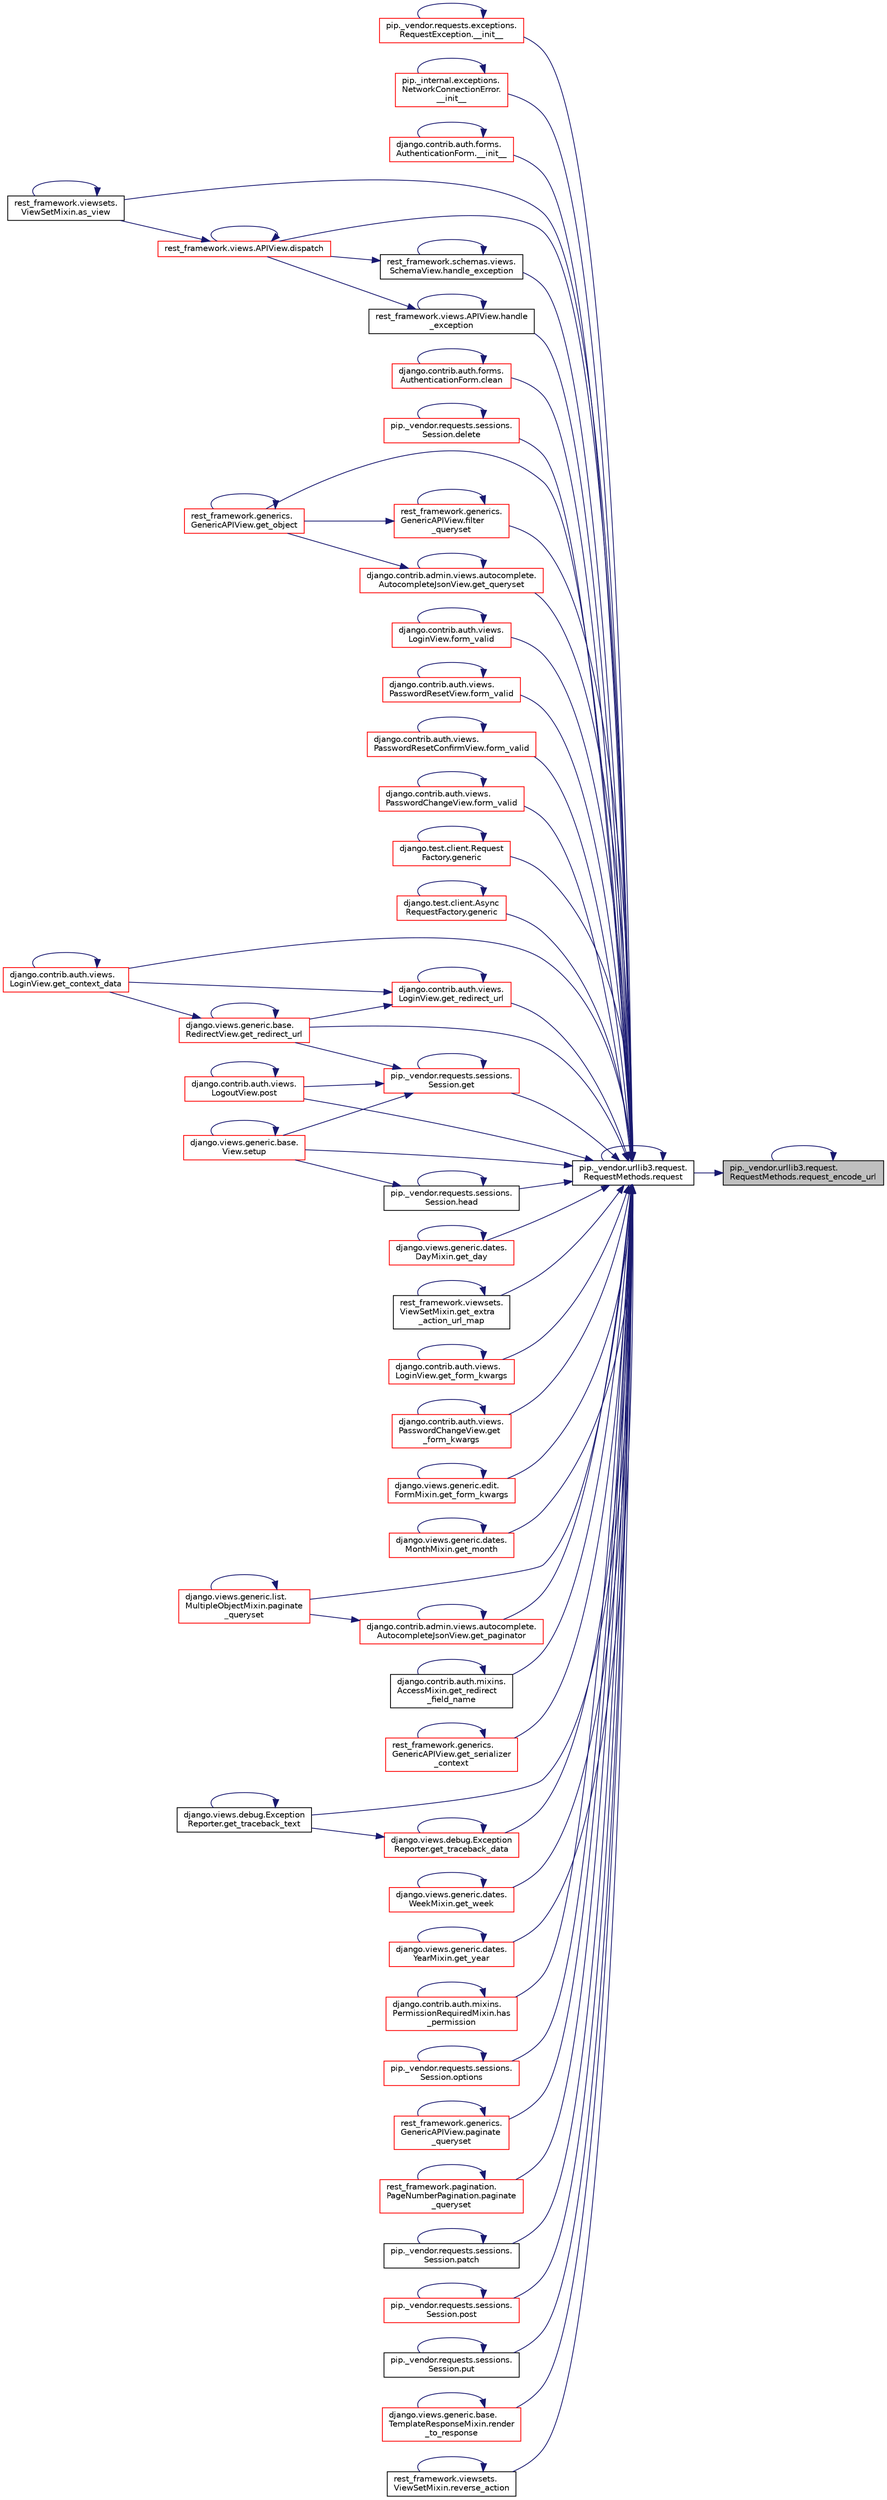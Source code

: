digraph "pip._vendor.urllib3.request.RequestMethods.request_encode_url"
{
 // LATEX_PDF_SIZE
  edge [fontname="Helvetica",fontsize="10",labelfontname="Helvetica",labelfontsize="10"];
  node [fontname="Helvetica",fontsize="10",shape=record];
  rankdir="RL";
  Node1 [label="pip._vendor.urllib3.request.\lRequestMethods.request_encode_url",height=0.2,width=0.4,color="black", fillcolor="grey75", style="filled", fontcolor="black",tooltip=" "];
  Node1 -> Node2 [dir="back",color="midnightblue",fontsize="10",style="solid",fontname="Helvetica"];
  Node2 [label="pip._vendor.urllib3.request.\lRequestMethods.request",height=0.2,width=0.4,color="black", fillcolor="white", style="filled",URL="$de/d48/classpip_1_1__vendor_1_1urllib3_1_1request_1_1_request_methods.html#a875ca454fac77c856bdf0cbe44f8fb64",tooltip=" "];
  Node2 -> Node3 [dir="back",color="midnightblue",fontsize="10",style="solid",fontname="Helvetica"];
  Node3 [label="pip._vendor.requests.exceptions.\lRequestException.__init__",height=0.2,width=0.4,color="red", fillcolor="white", style="filled",URL="$df/d94/classpip_1_1__vendor_1_1requests_1_1exceptions_1_1_request_exception.html#a8fc54b3d119b656141d4048103b646ee",tooltip=" "];
  Node3 -> Node3 [dir="back",color="midnightblue",fontsize="10",style="solid",fontname="Helvetica"];
  Node2 -> Node131 [dir="back",color="midnightblue",fontsize="10",style="solid",fontname="Helvetica"];
  Node131 [label="pip._internal.exceptions.\lNetworkConnectionError.\l__init__",height=0.2,width=0.4,color="red", fillcolor="white", style="filled",URL="$db/dd8/classpip_1_1__internal_1_1exceptions_1_1_network_connection_error.html#a2c74d67d3b756bc1a611bcd6180dd4e7",tooltip=" "];
  Node131 -> Node131 [dir="back",color="midnightblue",fontsize="10",style="solid",fontname="Helvetica"];
  Node2 -> Node132 [dir="back",color="midnightblue",fontsize="10",style="solid",fontname="Helvetica"];
  Node132 [label="django.contrib.auth.forms.\lAuthenticationForm.__init__",height=0.2,width=0.4,color="red", fillcolor="white", style="filled",URL="$d3/d34/classdjango_1_1contrib_1_1auth_1_1forms_1_1_authentication_form.html#a34702050cb604152ce2d6080dcb745b8",tooltip=" "];
  Node132 -> Node132 [dir="back",color="midnightblue",fontsize="10",style="solid",fontname="Helvetica"];
  Node2 -> Node133 [dir="back",color="midnightblue",fontsize="10",style="solid",fontname="Helvetica"];
  Node133 [label="rest_framework.viewsets.\lViewSetMixin.as_view",height=0.2,width=0.4,color="black", fillcolor="white", style="filled",URL="$d9/d8d/classrest__framework_1_1viewsets_1_1_view_set_mixin.html#ab57221a68375dfaf9b829641d1c712e4",tooltip=" "];
  Node133 -> Node133 [dir="back",color="midnightblue",fontsize="10",style="solid",fontname="Helvetica"];
  Node2 -> Node134 [dir="back",color="midnightblue",fontsize="10",style="solid",fontname="Helvetica"];
  Node134 [label="django.contrib.auth.forms.\lAuthenticationForm.clean",height=0.2,width=0.4,color="red", fillcolor="white", style="filled",URL="$d3/d34/classdjango_1_1contrib_1_1auth_1_1forms_1_1_authentication_form.html#a7582ce605c846d85757b967f54ebbb3b",tooltip=" "];
  Node134 -> Node134 [dir="back",color="midnightblue",fontsize="10",style="solid",fontname="Helvetica"];
  Node2 -> Node359 [dir="back",color="midnightblue",fontsize="10",style="solid",fontname="Helvetica"];
  Node359 [label="pip._vendor.requests.sessions.\lSession.delete",height=0.2,width=0.4,color="red", fillcolor="white", style="filled",URL="$da/de9/classpip_1_1__vendor_1_1requests_1_1sessions_1_1_session.html#a10a0d9552a108655ec064bd587678247",tooltip=" "];
  Node359 -> Node359 [dir="back",color="midnightblue",fontsize="10",style="solid",fontname="Helvetica"];
  Node2 -> Node360 [dir="back",color="midnightblue",fontsize="10",style="solid",fontname="Helvetica"];
  Node360 [label="rest_framework.views.APIView.dispatch",height=0.2,width=0.4,color="red", fillcolor="white", style="filled",URL="$d3/d7d/classrest__framework_1_1views_1_1_a_p_i_view.html#ac546f29e049369a62a3bd24a3f596c71",tooltip=" "];
  Node360 -> Node133 [dir="back",color="midnightblue",fontsize="10",style="solid",fontname="Helvetica"];
  Node360 -> Node360 [dir="back",color="midnightblue",fontsize="10",style="solid",fontname="Helvetica"];
  Node2 -> Node361 [dir="back",color="midnightblue",fontsize="10",style="solid",fontname="Helvetica"];
  Node361 [label="rest_framework.generics.\lGenericAPIView.filter\l_queryset",height=0.2,width=0.4,color="red", fillcolor="white", style="filled",URL="$d9/d8f/classrest__framework_1_1generics_1_1_generic_a_p_i_view.html#a8e83d5246dc3bc05d0228ffbd3fa9297",tooltip=" "];
  Node361 -> Node361 [dir="back",color="midnightblue",fontsize="10",style="solid",fontname="Helvetica"];
  Node361 -> Node365 [dir="back",color="midnightblue",fontsize="10",style="solid",fontname="Helvetica"];
  Node365 [label="rest_framework.generics.\lGenericAPIView.get_object",height=0.2,width=0.4,color="red", fillcolor="white", style="filled",URL="$d9/d8f/classrest__framework_1_1generics_1_1_generic_a_p_i_view.html#af19daba665c7e3f1329658f71f0dbc1c",tooltip=" "];
  Node365 -> Node365 [dir="back",color="midnightblue",fontsize="10",style="solid",fontname="Helvetica"];
  Node2 -> Node347 [dir="back",color="midnightblue",fontsize="10",style="solid",fontname="Helvetica"];
  Node347 [label="django.contrib.auth.views.\lLoginView.form_valid",height=0.2,width=0.4,color="red", fillcolor="white", style="filled",URL="$dd/d60/classdjango_1_1contrib_1_1auth_1_1views_1_1_login_view.html#a579dcaf480c70b0e02887a5a35a7eae0",tooltip=" "];
  Node347 -> Node347 [dir="back",color="midnightblue",fontsize="10",style="solid",fontname="Helvetica"];
  Node2 -> Node382 [dir="back",color="midnightblue",fontsize="10",style="solid",fontname="Helvetica"];
  Node382 [label="django.contrib.auth.views.\lPasswordResetView.form_valid",height=0.2,width=0.4,color="red", fillcolor="white", style="filled",URL="$d0/d2f/classdjango_1_1contrib_1_1auth_1_1views_1_1_password_reset_view.html#a0265c76f56022650ec841d6d3f2a20de",tooltip=" "];
  Node382 -> Node382 [dir="back",color="midnightblue",fontsize="10",style="solid",fontname="Helvetica"];
  Node2 -> Node383 [dir="back",color="midnightblue",fontsize="10",style="solid",fontname="Helvetica"];
  Node383 [label="django.contrib.auth.views.\lPasswordResetConfirmView.form_valid",height=0.2,width=0.4,color="red", fillcolor="white", style="filled",URL="$da/d2d/classdjango_1_1contrib_1_1auth_1_1views_1_1_password_reset_confirm_view.html#a4f998ba90f4c979f0af771504f9f1379",tooltip=" "];
  Node383 -> Node383 [dir="back",color="midnightblue",fontsize="10",style="solid",fontname="Helvetica"];
  Node2 -> Node384 [dir="back",color="midnightblue",fontsize="10",style="solid",fontname="Helvetica"];
  Node384 [label="django.contrib.auth.views.\lPasswordChangeView.form_valid",height=0.2,width=0.4,color="red", fillcolor="white", style="filled",URL="$d6/de8/classdjango_1_1contrib_1_1auth_1_1views_1_1_password_change_view.html#a809e1f6e2e22fd3199b7236bbb90e2da",tooltip=" "];
  Node384 -> Node384 [dir="back",color="midnightblue",fontsize="10",style="solid",fontname="Helvetica"];
  Node2 -> Node385 [dir="back",color="midnightblue",fontsize="10",style="solid",fontname="Helvetica"];
  Node385 [label="django.test.client.Request\lFactory.generic",height=0.2,width=0.4,color="red", fillcolor="white", style="filled",URL="$db/d7f/classdjango_1_1test_1_1client_1_1_request_factory.html#a3c9694a635970d08cea3d0797fe4a41f",tooltip=" "];
  Node385 -> Node385 [dir="back",color="midnightblue",fontsize="10",style="solid",fontname="Helvetica"];
  Node2 -> Node393 [dir="back",color="midnightblue",fontsize="10",style="solid",fontname="Helvetica"];
  Node393 [label="django.test.client.Async\lRequestFactory.generic",height=0.2,width=0.4,color="red", fillcolor="white", style="filled",URL="$d6/de5/classdjango_1_1test_1_1client_1_1_async_request_factory.html#ad24a6bfecd117237b4d6181f3d9fad6a",tooltip=" "];
  Node393 -> Node393 [dir="back",color="midnightblue",fontsize="10",style="solid",fontname="Helvetica"];
  Node2 -> Node394 [dir="back",color="midnightblue",fontsize="10",style="solid",fontname="Helvetica"];
  Node394 [label="pip._vendor.requests.sessions.\lSession.get",height=0.2,width=0.4,color="red", fillcolor="white", style="filled",URL="$da/de9/classpip_1_1__vendor_1_1requests_1_1sessions_1_1_session.html#a637a2a933183e90943aabeab91d0e475",tooltip=" "];
  Node394 -> Node394 [dir="back",color="midnightblue",fontsize="10",style="solid",fontname="Helvetica"];
  Node394 -> Node300 [dir="back",color="midnightblue",fontsize="10",style="solid",fontname="Helvetica"];
  Node300 [label="django.views.generic.base.\lRedirectView.get_redirect_url",height=0.2,width=0.4,color="red", fillcolor="white", style="filled",URL="$dd/dec/classdjango_1_1views_1_1generic_1_1base_1_1_redirect_view.html#a85ffe8d60d5ef6e330995fdaf6330929",tooltip=" "];
  Node300 -> Node301 [dir="back",color="midnightblue",fontsize="10",style="solid",fontname="Helvetica"];
  Node301 [label="django.contrib.auth.views.\lLoginView.get_context_data",height=0.2,width=0.4,color="red", fillcolor="white", style="filled",URL="$dd/d60/classdjango_1_1contrib_1_1auth_1_1views_1_1_login_view.html#acff2e1c7aa1e0c6dc66cb3e8e26a5ea1",tooltip=" "];
  Node301 -> Node301 [dir="back",color="midnightblue",fontsize="10",style="solid",fontname="Helvetica"];
  Node300 -> Node300 [dir="back",color="midnightblue",fontsize="10",style="solid",fontname="Helvetica"];
  Node394 -> Node332 [dir="back",color="midnightblue",fontsize="10",style="solid",fontname="Helvetica"];
  Node332 [label="django.contrib.auth.views.\lLogoutView.post",height=0.2,width=0.4,color="red", fillcolor="white", style="filled",URL="$d5/d9b/classdjango_1_1contrib_1_1auth_1_1views_1_1_logout_view.html#a9da96b3ccbed8b74a4e94d958029ac35",tooltip=" "];
  Node332 -> Node332 [dir="back",color="midnightblue",fontsize="10",style="solid",fontname="Helvetica"];
  Node394 -> Node333 [dir="back",color="midnightblue",fontsize="10",style="solid",fontname="Helvetica"];
  Node333 [label="django.views.generic.base.\lView.setup",height=0.2,width=0.4,color="red", fillcolor="white", style="filled",URL="$d0/ddc/classdjango_1_1views_1_1generic_1_1base_1_1_view.html#ade0979d381c13961351443c4dbc40975",tooltip=" "];
  Node333 -> Node333 [dir="back",color="midnightblue",fontsize="10",style="solid",fontname="Helvetica"];
  Node2 -> Node301 [dir="back",color="midnightblue",fontsize="10",style="solid",fontname="Helvetica"];
  Node2 -> Node395 [dir="back",color="midnightblue",fontsize="10",style="solid",fontname="Helvetica"];
  Node395 [label="django.views.generic.dates.\lDayMixin.get_day",height=0.2,width=0.4,color="red", fillcolor="white", style="filled",URL="$db/d20/classdjango_1_1views_1_1generic_1_1dates_1_1_day_mixin.html#a64010d8b7ba7da12f3a6bafd4abb7d81",tooltip=" "];
  Node395 -> Node395 [dir="back",color="midnightblue",fontsize="10",style="solid",fontname="Helvetica"];
  Node2 -> Node398 [dir="back",color="midnightblue",fontsize="10",style="solid",fontname="Helvetica"];
  Node398 [label="rest_framework.viewsets.\lViewSetMixin.get_extra\l_action_url_map",height=0.2,width=0.4,color="black", fillcolor="white", style="filled",URL="$d9/d8d/classrest__framework_1_1viewsets_1_1_view_set_mixin.html#a9dfc0206c4fd25250dcde1dd0d8739f0",tooltip=" "];
  Node398 -> Node398 [dir="back",color="midnightblue",fontsize="10",style="solid",fontname="Helvetica"];
  Node2 -> Node399 [dir="back",color="midnightblue",fontsize="10",style="solid",fontname="Helvetica"];
  Node399 [label="django.contrib.auth.views.\lLoginView.get_form_kwargs",height=0.2,width=0.4,color="red", fillcolor="white", style="filled",URL="$dd/d60/classdjango_1_1contrib_1_1auth_1_1views_1_1_login_view.html#acfe4d8339fbf103b4d0a3ab00ca515cb",tooltip=" "];
  Node399 -> Node399 [dir="back",color="midnightblue",fontsize="10",style="solid",fontname="Helvetica"];
  Node2 -> Node407 [dir="back",color="midnightblue",fontsize="10",style="solid",fontname="Helvetica"];
  Node407 [label="django.contrib.auth.views.\lPasswordChangeView.get\l_form_kwargs",height=0.2,width=0.4,color="red", fillcolor="white", style="filled",URL="$d6/de8/classdjango_1_1contrib_1_1auth_1_1views_1_1_password_change_view.html#a819ee3cbfcf3ce40a8a1aa66bef97850",tooltip=" "];
  Node407 -> Node407 [dir="back",color="midnightblue",fontsize="10",style="solid",fontname="Helvetica"];
  Node2 -> Node408 [dir="back",color="midnightblue",fontsize="10",style="solid",fontname="Helvetica"];
  Node408 [label="django.views.generic.edit.\lFormMixin.get_form_kwargs",height=0.2,width=0.4,color="red", fillcolor="white", style="filled",URL="$df/d6a/classdjango_1_1views_1_1generic_1_1edit_1_1_form_mixin.html#a39553a35fb3f5f55c90d9f6355a57b78",tooltip=" "];
  Node408 -> Node408 [dir="back",color="midnightblue",fontsize="10",style="solid",fontname="Helvetica"];
  Node2 -> Node409 [dir="back",color="midnightblue",fontsize="10",style="solid",fontname="Helvetica"];
  Node409 [label="django.views.generic.dates.\lMonthMixin.get_month",height=0.2,width=0.4,color="red", fillcolor="white", style="filled",URL="$de/d58/classdjango_1_1views_1_1generic_1_1dates_1_1_month_mixin.html#a1279c3c7a535b838a7693db7689a170d",tooltip=" "];
  Node409 -> Node409 [dir="back",color="midnightblue",fontsize="10",style="solid",fontname="Helvetica"];
  Node2 -> Node365 [dir="back",color="midnightblue",fontsize="10",style="solid",fontname="Helvetica"];
  Node2 -> Node411 [dir="back",color="midnightblue",fontsize="10",style="solid",fontname="Helvetica"];
  Node411 [label="django.contrib.admin.views.autocomplete.\lAutocompleteJsonView.get_paginator",height=0.2,width=0.4,color="red", fillcolor="white", style="filled",URL="$d5/d24/classdjango_1_1contrib_1_1admin_1_1views_1_1autocomplete_1_1_autocomplete_json_view.html#a04246dcdf4d4214e4f07e65279dbae92",tooltip=" "];
  Node411 -> Node411 [dir="back",color="midnightblue",fontsize="10",style="solid",fontname="Helvetica"];
  Node411 -> Node416 [dir="back",color="midnightblue",fontsize="10",style="solid",fontname="Helvetica"];
  Node416 [label="django.views.generic.list.\lMultipleObjectMixin.paginate\l_queryset",height=0.2,width=0.4,color="red", fillcolor="white", style="filled",URL="$dc/db8/classdjango_1_1views_1_1generic_1_1list_1_1_multiple_object_mixin.html#a6ca11538ebb59be5138ef084d6c5ab58",tooltip=" "];
  Node416 -> Node416 [dir="back",color="midnightblue",fontsize="10",style="solid",fontname="Helvetica"];
  Node2 -> Node418 [dir="back",color="midnightblue",fontsize="10",style="solid",fontname="Helvetica"];
  Node418 [label="django.contrib.admin.views.autocomplete.\lAutocompleteJsonView.get_queryset",height=0.2,width=0.4,color="red", fillcolor="white", style="filled",URL="$d5/d24/classdjango_1_1contrib_1_1admin_1_1views_1_1autocomplete_1_1_autocomplete_json_view.html#aeba422d947101bce361f0fd32ff7d4d4",tooltip=" "];
  Node418 -> Node365 [dir="back",color="midnightblue",fontsize="10",style="solid",fontname="Helvetica"];
  Node418 -> Node418 [dir="back",color="midnightblue",fontsize="10",style="solid",fontname="Helvetica"];
  Node2 -> Node449 [dir="back",color="midnightblue",fontsize="10",style="solid",fontname="Helvetica"];
  Node449 [label="django.contrib.auth.mixins.\lAccessMixin.get_redirect\l_field_name",height=0.2,width=0.4,color="black", fillcolor="white", style="filled",URL="$da/d6c/classdjango_1_1contrib_1_1auth_1_1mixins_1_1_access_mixin.html#abf988b609f1e927ea5b7ef262466b6ca",tooltip=" "];
  Node449 -> Node449 [dir="back",color="midnightblue",fontsize="10",style="solid",fontname="Helvetica"];
  Node2 -> Node450 [dir="back",color="midnightblue",fontsize="10",style="solid",fontname="Helvetica"];
  Node450 [label="django.contrib.auth.views.\lLoginView.get_redirect_url",height=0.2,width=0.4,color="red", fillcolor="white", style="filled",URL="$dd/d60/classdjango_1_1contrib_1_1auth_1_1views_1_1_login_view.html#a8b4c3af080df3c4b69b0d8f422557c27",tooltip=" "];
  Node450 -> Node301 [dir="back",color="midnightblue",fontsize="10",style="solid",fontname="Helvetica"];
  Node450 -> Node450 [dir="back",color="midnightblue",fontsize="10",style="solid",fontname="Helvetica"];
  Node450 -> Node300 [dir="back",color="midnightblue",fontsize="10",style="solid",fontname="Helvetica"];
  Node2 -> Node300 [dir="back",color="midnightblue",fontsize="10",style="solid",fontname="Helvetica"];
  Node2 -> Node451 [dir="back",color="midnightblue",fontsize="10",style="solid",fontname="Helvetica"];
  Node451 [label="rest_framework.generics.\lGenericAPIView.get_serializer\l_context",height=0.2,width=0.4,color="red", fillcolor="white", style="filled",URL="$d9/d8f/classrest__framework_1_1generics_1_1_generic_a_p_i_view.html#a3159afb09b75adc57becfe8911f565b3",tooltip=" "];
  Node451 -> Node451 [dir="back",color="midnightblue",fontsize="10",style="solid",fontname="Helvetica"];
  Node2 -> Node456 [dir="back",color="midnightblue",fontsize="10",style="solid",fontname="Helvetica"];
  Node456 [label="django.views.debug.Exception\lReporter.get_traceback_data",height=0.2,width=0.4,color="red", fillcolor="white", style="filled",URL="$d9/d6c/classdjango_1_1views_1_1debug_1_1_exception_reporter.html#a356db4aa38afe036f5f4ec4a48851f35",tooltip=" "];
  Node456 -> Node456 [dir="back",color="midnightblue",fontsize="10",style="solid",fontname="Helvetica"];
  Node456 -> Node458 [dir="back",color="midnightblue",fontsize="10",style="solid",fontname="Helvetica"];
  Node458 [label="django.views.debug.Exception\lReporter.get_traceback_text",height=0.2,width=0.4,color="black", fillcolor="white", style="filled",URL="$d9/d6c/classdjango_1_1views_1_1debug_1_1_exception_reporter.html#a4e73474bb71b41a0f90d53345930d4d1",tooltip=" "];
  Node458 -> Node458 [dir="back",color="midnightblue",fontsize="10",style="solid",fontname="Helvetica"];
  Node2 -> Node458 [dir="back",color="midnightblue",fontsize="10",style="solid",fontname="Helvetica"];
  Node2 -> Node459 [dir="back",color="midnightblue",fontsize="10",style="solid",fontname="Helvetica"];
  Node459 [label="django.views.generic.dates.\lWeekMixin.get_week",height=0.2,width=0.4,color="red", fillcolor="white", style="filled",URL="$d8/dcc/classdjango_1_1views_1_1generic_1_1dates_1_1_week_mixin.html#a946b65402473a097bafe64645092488a",tooltip=" "];
  Node459 -> Node459 [dir="back",color="midnightblue",fontsize="10",style="solid",fontname="Helvetica"];
  Node2 -> Node460 [dir="back",color="midnightblue",fontsize="10",style="solid",fontname="Helvetica"];
  Node460 [label="django.views.generic.dates.\lYearMixin.get_year",height=0.2,width=0.4,color="red", fillcolor="white", style="filled",URL="$d6/ddf/classdjango_1_1views_1_1generic_1_1dates_1_1_year_mixin.html#afb629cc343db7be8dc8a55660fd016d7",tooltip=" "];
  Node460 -> Node460 [dir="back",color="midnightblue",fontsize="10",style="solid",fontname="Helvetica"];
  Node2 -> Node461 [dir="back",color="midnightblue",fontsize="10",style="solid",fontname="Helvetica"];
  Node461 [label="rest_framework.schemas.views.\lSchemaView.handle_exception",height=0.2,width=0.4,color="black", fillcolor="white", style="filled",URL="$dc/dfe/classrest__framework_1_1schemas_1_1views_1_1_schema_view.html#a3ced7725e5a5b09ac1ce2a72acf0546e",tooltip=" "];
  Node461 -> Node360 [dir="back",color="midnightblue",fontsize="10",style="solid",fontname="Helvetica"];
  Node461 -> Node461 [dir="back",color="midnightblue",fontsize="10",style="solid",fontname="Helvetica"];
  Node2 -> Node462 [dir="back",color="midnightblue",fontsize="10",style="solid",fontname="Helvetica"];
  Node462 [label="rest_framework.views.APIView.handle\l_exception",height=0.2,width=0.4,color="black", fillcolor="white", style="filled",URL="$d3/d7d/classrest__framework_1_1views_1_1_a_p_i_view.html#a63b28425a46dd8d31130138f9c9026fd",tooltip=" "];
  Node462 -> Node360 [dir="back",color="midnightblue",fontsize="10",style="solid",fontname="Helvetica"];
  Node462 -> Node462 [dir="back",color="midnightblue",fontsize="10",style="solid",fontname="Helvetica"];
  Node2 -> Node463 [dir="back",color="midnightblue",fontsize="10",style="solid",fontname="Helvetica"];
  Node463 [label="django.contrib.auth.mixins.\lPermissionRequiredMixin.has\l_permission",height=0.2,width=0.4,color="red", fillcolor="white", style="filled",URL="$d7/dfe/classdjango_1_1contrib_1_1auth_1_1mixins_1_1_permission_required_mixin.html#a2809e8d2b78dee31ff0953c9e8852f26",tooltip=" "];
  Node463 -> Node463 [dir="back",color="midnightblue",fontsize="10",style="solid",fontname="Helvetica"];
  Node2 -> Node608 [dir="back",color="midnightblue",fontsize="10",style="solid",fontname="Helvetica"];
  Node608 [label="pip._vendor.requests.sessions.\lSession.head",height=0.2,width=0.4,color="black", fillcolor="white", style="filled",URL="$da/de9/classpip_1_1__vendor_1_1requests_1_1sessions_1_1_session.html#a0b4eedeb465ba385aa984ac58617dd79",tooltip=" "];
  Node608 -> Node608 [dir="back",color="midnightblue",fontsize="10",style="solid",fontname="Helvetica"];
  Node608 -> Node333 [dir="back",color="midnightblue",fontsize="10",style="solid",fontname="Helvetica"];
  Node2 -> Node609 [dir="back",color="midnightblue",fontsize="10",style="solid",fontname="Helvetica"];
  Node609 [label="pip._vendor.requests.sessions.\lSession.options",height=0.2,width=0.4,color="red", fillcolor="white", style="filled",URL="$da/de9/classpip_1_1__vendor_1_1requests_1_1sessions_1_1_session.html#a782817284df10ee3d0c9a656670017b6",tooltip=" "];
  Node609 -> Node609 [dir="back",color="midnightblue",fontsize="10",style="solid",fontname="Helvetica"];
  Node2 -> Node610 [dir="back",color="midnightblue",fontsize="10",style="solid",fontname="Helvetica"];
  Node610 [label="rest_framework.generics.\lGenericAPIView.paginate\l_queryset",height=0.2,width=0.4,color="red", fillcolor="white", style="filled",URL="$d9/d8f/classrest__framework_1_1generics_1_1_generic_a_p_i_view.html#adc9f4514db2e6c4dcbc8294cb413098c",tooltip=" "];
  Node610 -> Node610 [dir="back",color="midnightblue",fontsize="10",style="solid",fontname="Helvetica"];
  Node2 -> Node416 [dir="back",color="midnightblue",fontsize="10",style="solid",fontname="Helvetica"];
  Node2 -> Node611 [dir="back",color="midnightblue",fontsize="10",style="solid",fontname="Helvetica"];
  Node611 [label="rest_framework.pagination.\lPageNumberPagination.paginate\l_queryset",height=0.2,width=0.4,color="red", fillcolor="white", style="filled",URL="$d8/df4/classrest__framework_1_1pagination_1_1_page_number_pagination.html#a90f879785fea8b9b26d23cdf88af203e",tooltip=" "];
  Node611 -> Node611 [dir="back",color="midnightblue",fontsize="10",style="solid",fontname="Helvetica"];
  Node2 -> Node612 [dir="back",color="midnightblue",fontsize="10",style="solid",fontname="Helvetica"];
  Node612 [label="pip._vendor.requests.sessions.\lSession.patch",height=0.2,width=0.4,color="black", fillcolor="white", style="filled",URL="$da/de9/classpip_1_1__vendor_1_1requests_1_1sessions_1_1_session.html#a30572ac06f35dd3711887d17f3ecc709",tooltip=" "];
  Node612 -> Node612 [dir="back",color="midnightblue",fontsize="10",style="solid",fontname="Helvetica"];
  Node2 -> Node332 [dir="back",color="midnightblue",fontsize="10",style="solid",fontname="Helvetica"];
  Node2 -> Node613 [dir="back",color="midnightblue",fontsize="10",style="solid",fontname="Helvetica"];
  Node613 [label="pip._vendor.requests.sessions.\lSession.post",height=0.2,width=0.4,color="red", fillcolor="white", style="filled",URL="$da/de9/classpip_1_1__vendor_1_1requests_1_1sessions_1_1_session.html#a5e106cded162e6aa992e012347ac066f",tooltip=" "];
  Node613 -> Node613 [dir="back",color="midnightblue",fontsize="10",style="solid",fontname="Helvetica"];
  Node2 -> Node614 [dir="back",color="midnightblue",fontsize="10",style="solid",fontname="Helvetica"];
  Node614 [label="pip._vendor.requests.sessions.\lSession.put",height=0.2,width=0.4,color="black", fillcolor="white", style="filled",URL="$da/de9/classpip_1_1__vendor_1_1requests_1_1sessions_1_1_session.html#a9ddc29cd786a7cf9c1e1e07b2d140adb",tooltip=" "];
  Node614 -> Node614 [dir="back",color="midnightblue",fontsize="10",style="solid",fontname="Helvetica"];
  Node2 -> Node615 [dir="back",color="midnightblue",fontsize="10",style="solid",fontname="Helvetica"];
  Node615 [label="django.views.generic.base.\lTemplateResponseMixin.render\l_to_response",height=0.2,width=0.4,color="red", fillcolor="white", style="filled",URL="$d8/d0b/classdjango_1_1views_1_1generic_1_1base_1_1_template_response_mixin.html#a99ff730089b6e7faff54f3cbce08d501",tooltip=" "];
  Node615 -> Node615 [dir="back",color="midnightblue",fontsize="10",style="solid",fontname="Helvetica"];
  Node2 -> Node2 [dir="back",color="midnightblue",fontsize="10",style="solid",fontname="Helvetica"];
  Node2 -> Node619 [dir="back",color="midnightblue",fontsize="10",style="solid",fontname="Helvetica"];
  Node619 [label="rest_framework.viewsets.\lViewSetMixin.reverse_action",height=0.2,width=0.4,color="black", fillcolor="white", style="filled",URL="$d9/d8d/classrest__framework_1_1viewsets_1_1_view_set_mixin.html#adb4503e9a0d9fe9993377464eb99951b",tooltip=" "];
  Node619 -> Node619 [dir="back",color="midnightblue",fontsize="10",style="solid",fontname="Helvetica"];
  Node2 -> Node333 [dir="back",color="midnightblue",fontsize="10",style="solid",fontname="Helvetica"];
  Node1 -> Node1 [dir="back",color="midnightblue",fontsize="10",style="solid",fontname="Helvetica"];
}

